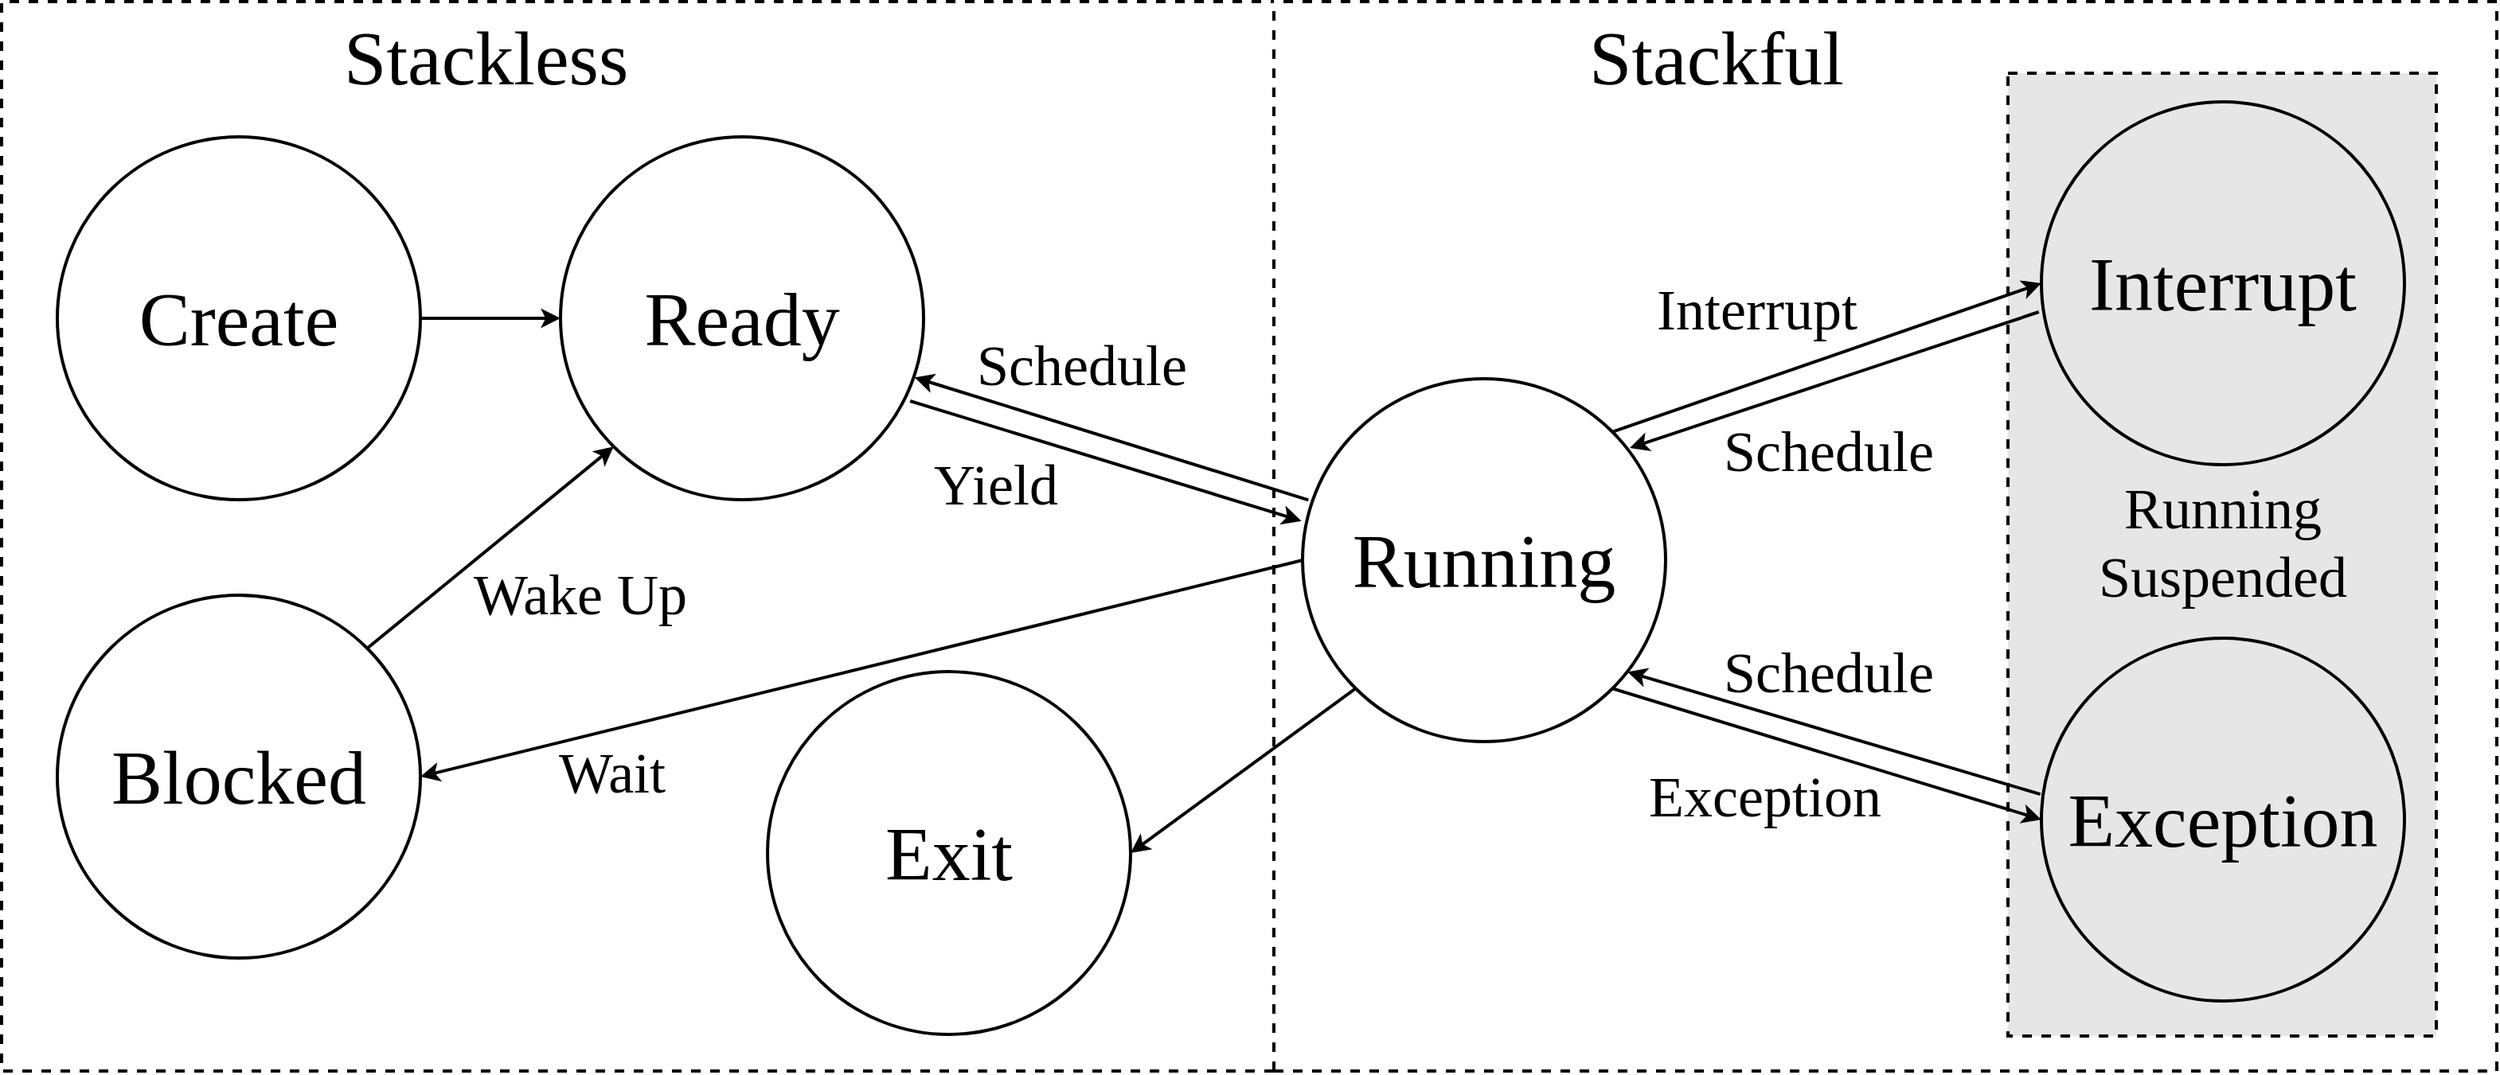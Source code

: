 <mxfile version="21.6.5" type="device">
  <diagram name="第 1 页" id="LPM2Vj5LjhQS8KYkLOUM">
    <mxGraphModel dx="3680" dy="2" grid="1" gridSize="48" guides="1" tooltips="1" connect="1" arrows="1" fold="1" page="1" pageScale="1" pageWidth="827" pageHeight="1169" math="0" shadow="0">
      <root>
        <mxCell id="0" />
        <mxCell id="1" parent="0" />
        <mxCell id="crDA0Zm2AfeQVzm_l3jU-27" value="" style="swimlane;horizontal=0;whiteSpace=wrap;html=1;startSize=768;direction=west;container=0;dashed=1;fillColor=none;strokeColor=default;fillStyle=auto;fontSize=48;fontFamily=Times New Roman;fontStyle=0;fontColor=default;swimlaneLine=1;strokeWidth=2;" parent="1" vertex="1">
          <mxGeometry x="-1615" y="1418" width="1567" height="672" as="geometry">
            <mxRectangle x="-830" y="110" width="40" height="150" as="alternateBounds" />
          </mxGeometry>
        </mxCell>
        <mxCell id="crDA0Zm2AfeQVzm_l3jU-44" style="edgeStyle=orthogonalEdgeStyle;rounded=0;orthogonalLoop=1;jettySize=auto;html=1;exitX=1;exitY=0.5;exitDx=0;exitDy=0;entryX=0;entryY=0.5;entryDx=0;entryDy=0;fontStyle=0;fontSize=48;fontColor=default;swimlaneLine=1;fontFamily=Times New Roman;strokeWidth=2;" parent="crDA0Zm2AfeQVzm_l3jU-27" source="crDA0Zm2AfeQVzm_l3jU-11" target="crDA0Zm2AfeQVzm_l3jU-10" edge="1">
          <mxGeometry relative="1" as="geometry" />
        </mxCell>
        <mxCell id="crDA0Zm2AfeQVzm_l3jU-11" value="&lt;font style=&quot;font-size: 48px;&quot;&gt;Create&lt;br style=&quot;font-size: 48px;&quot;&gt;&lt;/font&gt;" style="ellipse;whiteSpace=wrap;html=1;aspect=fixed;fillColor=none;strokeColor=#000000;strokeWidth=2;shadow=0;fontColor=default;fontStyle=0;fontSize=48;fontFamily=Times New Roman;swimlaneLine=1;" parent="crDA0Zm2AfeQVzm_l3jU-27" vertex="1">
          <mxGeometry x="35" y="85" width="228" height="228" as="geometry" />
        </mxCell>
        <mxCell id="crDA0Zm2AfeQVzm_l3jU-45" style="rounded=0;orthogonalLoop=1;jettySize=auto;html=1;exitX=1;exitY=0;exitDx=0;exitDy=0;entryX=0;entryY=1;entryDx=0;entryDy=0;fontStyle=0;fontSize=48;fontColor=default;swimlaneLine=1;fontFamily=Times New Roman;strokeWidth=2;" parent="crDA0Zm2AfeQVzm_l3jU-27" source="crDA0Zm2AfeQVzm_l3jU-13" target="crDA0Zm2AfeQVzm_l3jU-10" edge="1">
          <mxGeometry relative="1" as="geometry" />
        </mxCell>
        <mxCell id="crDA0Zm2AfeQVzm_l3jU-63" value="&lt;font style=&quot;font-size: 36px;&quot;&gt;Wake Up&lt;/font&gt;" style="edgeLabel;html=1;align=center;verticalAlign=middle;resizable=0;points=[];fontColor=default;labelBackgroundColor=none;fontFamily=Times New Roman;fontSize=36;" parent="crDA0Zm2AfeQVzm_l3jU-45" vertex="1" connectable="0">
          <mxGeometry x="0.138" y="-3" relative="1" as="geometry">
            <mxPoint x="43" y="36" as="offset" />
          </mxGeometry>
        </mxCell>
        <mxCell id="crDA0Zm2AfeQVzm_l3jU-13" value="&lt;font style=&quot;font-size: 48px;&quot;&gt;Blocked&lt;br style=&quot;font-size: 48px;&quot;&gt;&lt;/font&gt;" style="ellipse;whiteSpace=wrap;html=1;aspect=fixed;fillColor=none;strokeColor=#000000;strokeWidth=2;shadow=0;fontColor=default;fontStyle=0;fontSize=48;fontFamily=Times New Roman;swimlaneLine=1;" parent="crDA0Zm2AfeQVzm_l3jU-27" vertex="1">
          <mxGeometry x="35" y="373" width="228" height="228" as="geometry" />
        </mxCell>
        <mxCell id="crDA0Zm2AfeQVzm_l3jU-48" style="rounded=0;orthogonalLoop=1;jettySize=auto;html=1;exitX=0.963;exitY=0.728;exitDx=0;exitDy=0;entryX=-0.003;entryY=0.392;entryDx=0;entryDy=0;exitPerimeter=0;entryPerimeter=0;fontStyle=0;fontSize=48;fontColor=default;swimlaneLine=1;fontFamily=Times New Roman;strokeWidth=2;" parent="crDA0Zm2AfeQVzm_l3jU-27" source="crDA0Zm2AfeQVzm_l3jU-10" target="crDA0Zm2AfeQVzm_l3jU-9" edge="1">
          <mxGeometry relative="1" as="geometry">
            <mxPoint x="603.334" y="236.996" as="sourcePoint" />
            <mxPoint x="767.998" y="314.212" as="targetPoint" />
          </mxGeometry>
        </mxCell>
        <mxCell id="crDA0Zm2AfeQVzm_l3jU-66" value="&lt;font style=&quot;font-size: 36px;&quot;&gt;Yield&lt;/font&gt;" style="edgeLabel;html=1;align=center;verticalAlign=middle;resizable=0;points=[];labelBackgroundColor=none;fontFamily=Times New Roman;fontSize=36;" parent="crDA0Zm2AfeQVzm_l3jU-48" vertex="1" connectable="0">
          <mxGeometry x="-0.077" relative="1" as="geometry">
            <mxPoint x="-60" y="18" as="offset" />
          </mxGeometry>
        </mxCell>
        <mxCell id="crDA0Zm2AfeQVzm_l3jU-10" value="&lt;font style=&quot;font-size: 48px;&quot;&gt;Ready&lt;br style=&quot;font-size: 48px;&quot;&gt;&lt;/font&gt;" style="ellipse;whiteSpace=wrap;html=1;aspect=fixed;fillColor=none;strokeColor=#000000;strokeWidth=2;shadow=0;fontColor=default;fontStyle=0;fontSize=48;fontFamily=Times New Roman;swimlaneLine=1;" parent="crDA0Zm2AfeQVzm_l3jU-27" vertex="1">
          <mxGeometry x="351" y="85" width="228" height="228" as="geometry" />
        </mxCell>
        <mxCell id="crDA0Zm2AfeQVzm_l3jU-12" value="&lt;font style=&quot;font-size: 48px;&quot;&gt;Exit&lt;br style=&quot;font-size: 48px;&quot;&gt;&lt;/font&gt;" style="ellipse;whiteSpace=wrap;html=1;aspect=fixed;fillColor=none;strokeColor=#000000;strokeWidth=2;shadow=0;fontColor=default;fontStyle=0;fontSize=48;fontFamily=Times New Roman;swimlaneLine=1;" parent="crDA0Zm2AfeQVzm_l3jU-27" vertex="1">
          <mxGeometry x="481" y="421" width="228" height="228" as="geometry" />
        </mxCell>
        <mxCell id="crDA0Zm2AfeQVzm_l3jU-49" style="rounded=0;orthogonalLoop=1;jettySize=auto;html=1;exitX=0.016;exitY=0.334;exitDx=0;exitDy=0;entryX=0.975;entryY=0.663;entryDx=0;entryDy=0;exitPerimeter=0;entryPerimeter=0;fontStyle=0;fontSize=48;fontColor=default;swimlaneLine=1;fontFamily=Times New Roman;strokeWidth=2;" parent="crDA0Zm2AfeQVzm_l3jU-27" source="crDA0Zm2AfeQVzm_l3jU-9" target="crDA0Zm2AfeQVzm_l3jU-10" edge="1">
          <mxGeometry relative="1" as="geometry" />
        </mxCell>
        <mxCell id="crDA0Zm2AfeQVzm_l3jU-65" value="&lt;font style=&quot;font-size: 36px;&quot;&gt;Schedule&lt;/font&gt;" style="edgeLabel;html=1;align=center;verticalAlign=middle;resizable=0;points=[];labelBackgroundColor=none;fontFamily=Times New Roman;fontSize=36;" parent="crDA0Zm2AfeQVzm_l3jU-49" vertex="1" connectable="0">
          <mxGeometry x="0.451" y="-1" relative="1" as="geometry">
            <mxPoint x="36" y="-28" as="offset" />
          </mxGeometry>
        </mxCell>
        <mxCell id="crDA0Zm2AfeQVzm_l3jU-50" style="rounded=0;orthogonalLoop=1;jettySize=auto;html=1;entryX=1;entryY=0.5;entryDx=0;entryDy=0;fontStyle=0;fontSize=48;fontColor=default;swimlaneLine=1;fontFamily=Times New Roman;strokeWidth=2;exitX=0;exitY=0.5;exitDx=0;exitDy=0;" parent="crDA0Zm2AfeQVzm_l3jU-27" source="crDA0Zm2AfeQVzm_l3jU-9" target="crDA0Zm2AfeQVzm_l3jU-13" edge="1">
          <mxGeometry relative="1" as="geometry">
            <mxPoint x="764" y="336" as="sourcePoint" />
          </mxGeometry>
        </mxCell>
        <mxCell id="crDA0Zm2AfeQVzm_l3jU-64" value="&lt;font style=&quot;font-size: 36px;&quot;&gt;Wait&lt;/font&gt;" style="edgeLabel;html=1;align=center;verticalAlign=middle;resizable=0;points=[];labelBackgroundColor=none;fontFamily=Times New Roman;fontSize=36;" parent="crDA0Zm2AfeQVzm_l3jU-50" vertex="1" connectable="0">
          <mxGeometry x="0.738" relative="1" as="geometry">
            <mxPoint x="47" y="16" as="offset" />
          </mxGeometry>
        </mxCell>
        <mxCell id="crDA0Zm2AfeQVzm_l3jU-51" style="rounded=0;orthogonalLoop=1;jettySize=auto;html=1;exitX=0;exitY=1;exitDx=0;exitDy=0;entryX=1;entryY=0.5;entryDx=0;entryDy=0;fontStyle=0;fontSize=48;fontColor=default;swimlaneLine=1;fontFamily=Times New Roman;strokeWidth=2;" parent="crDA0Zm2AfeQVzm_l3jU-27" source="crDA0Zm2AfeQVzm_l3jU-9" target="crDA0Zm2AfeQVzm_l3jU-12" edge="1">
          <mxGeometry relative="1" as="geometry" />
        </mxCell>
        <mxCell id="crDA0Zm2AfeQVzm_l3jU-41" value="" style="rounded=0;whiteSpace=wrap;html=1;fillColor=#E6E6E6;dashed=1;strokeColor=default;strokeWidth=2;fontSize=48;fontFamily=Times New Roman;fontStyle=0;fontColor=default;swimlaneLine=1;" parent="crDA0Zm2AfeQVzm_l3jU-27" vertex="1">
          <mxGeometry x="1260" y="45" width="269" height="605" as="geometry" />
        </mxCell>
        <mxCell id="crDA0Zm2AfeQVzm_l3jU-52" style="rounded=0;orthogonalLoop=1;jettySize=auto;html=1;exitX=1;exitY=0;exitDx=0;exitDy=0;entryX=0;entryY=0.5;entryDx=0;entryDy=0;fontStyle=0;fontSize=48;fontColor=default;swimlaneLine=1;fontFamily=Times New Roman;strokeWidth=2;" parent="crDA0Zm2AfeQVzm_l3jU-27" source="crDA0Zm2AfeQVzm_l3jU-9" target="crDA0Zm2AfeQVzm_l3jU-8" edge="1">
          <mxGeometry relative="1" as="geometry" />
        </mxCell>
        <mxCell id="crDA0Zm2AfeQVzm_l3jU-67" value="&lt;font style=&quot;font-size: 36px;&quot;&gt;Interrupt&lt;/font&gt;" style="edgeLabel;html=1;align=center;verticalAlign=middle;resizable=0;points=[];labelBackgroundColor=none;fontFamily=Times New Roman;fontSize=36;" parent="crDA0Zm2AfeQVzm_l3jU-52" vertex="1" connectable="0">
          <mxGeometry x="0.5" y="-1" relative="1" as="geometry">
            <mxPoint x="-112" y="-7" as="offset" />
          </mxGeometry>
        </mxCell>
        <mxCell id="crDA0Zm2AfeQVzm_l3jU-9" value="&lt;font style=&quot;font-size: 48px;&quot;&gt;Running&lt;br style=&quot;font-size: 48px;&quot;&gt;&lt;/font&gt;" style="ellipse;whiteSpace=wrap;html=1;aspect=fixed;fillColor=default;strokeColor=#000000;strokeWidth=2;shadow=0;fontColor=default;fontStyle=0;fontSize=48;fontFamily=Times New Roman;swimlaneLine=1;" parent="crDA0Zm2AfeQVzm_l3jU-27" vertex="1">
          <mxGeometry x="817" y="237" width="228" height="228" as="geometry" />
        </mxCell>
        <mxCell id="crDA0Zm2AfeQVzm_l3jU-54" style="rounded=0;orthogonalLoop=1;jettySize=auto;html=1;exitX=-0.007;exitY=0.579;exitDx=0;exitDy=0;entryX=0.901;entryY=0.191;entryDx=0;entryDy=0;exitPerimeter=0;entryPerimeter=0;fontStyle=0;fontSize=48;fontColor=default;swimlaneLine=1;fontFamily=Times New Roman;strokeWidth=2;" parent="crDA0Zm2AfeQVzm_l3jU-27" source="crDA0Zm2AfeQVzm_l3jU-8" target="crDA0Zm2AfeQVzm_l3jU-9" edge="1">
          <mxGeometry relative="1" as="geometry">
            <mxPoint x="1201.0" y="189.61" as="sourcePoint" />
            <mxPoint x="1011.61" y="279" as="targetPoint" />
          </mxGeometry>
        </mxCell>
        <mxCell id="crDA0Zm2AfeQVzm_l3jU-70" value="&lt;font style=&quot;font-size: 36px;&quot;&gt;Schedule&lt;/font&gt;" style="edgeLabel;html=1;align=center;verticalAlign=middle;resizable=0;points=[];labelBackgroundColor=none;fontFamily=Times New Roman;fontSize=36;" parent="crDA0Zm2AfeQVzm_l3jU-54" vertex="1" connectable="0">
          <mxGeometry x="0.19" y="9" relative="1" as="geometry">
            <mxPoint x="17" y="28" as="offset" />
          </mxGeometry>
        </mxCell>
        <mxCell id="crDA0Zm2AfeQVzm_l3jU-55" style="rounded=0;orthogonalLoop=1;jettySize=auto;html=1;exitX=-0.003;exitY=0.43;exitDx=0;exitDy=0;entryX=0.895;entryY=0.808;entryDx=0;entryDy=0;entryPerimeter=0;exitPerimeter=0;fontStyle=0;fontSize=48;fontColor=default;swimlaneLine=1;fontFamily=Times New Roman;strokeWidth=2;" parent="crDA0Zm2AfeQVzm_l3jU-27" source="crDA0Zm2AfeQVzm_l3jU-7" target="crDA0Zm2AfeQVzm_l3jU-9" edge="1">
          <mxGeometry relative="1" as="geometry">
            <mxPoint x="1215.39" y="507.39" as="sourcePoint" />
            <mxPoint x="1026.0" y="421" as="targetPoint" />
          </mxGeometry>
        </mxCell>
        <mxCell id="crDA0Zm2AfeQVzm_l3jU-43" value="&lt;span style=&quot;font-style: normal; font-variant-ligatures: normal; font-variant-caps: normal; letter-spacing: normal; orphans: 2; text-align: center; text-indent: 0px; text-transform: none; widows: 2; word-spacing: 0px; -webkit-text-stroke-width: 0px; text-decoration-thickness: initial; text-decoration-style: initial; text-decoration-color: initial; float: none; display: inline !important; font-size: 48px;&quot;&gt;&lt;font style=&quot;font-size: 48px;&quot;&gt;Stackless&lt;/font&gt;&lt;/span&gt;" style="text;whiteSpace=wrap;html=1;fontStyle=0;labelBackgroundColor=none;fontSize=48;fontFamily=Times New Roman;fontColor=default;swimlaneLine=1;" parent="crDA0Zm2AfeQVzm_l3jU-27" vertex="1">
          <mxGeometry x="213" width="186" height="71" as="geometry" />
        </mxCell>
        <mxCell id="crDA0Zm2AfeQVzm_l3jU-42" value="&lt;span style=&quot;font-style: normal; font-variant-ligatures: normal; font-variant-caps: normal; letter-spacing: normal; orphans: 2; text-align: center; text-indent: 0px; text-transform: none; widows: 2; word-spacing: 0px; -webkit-text-stroke-width: 0px; text-decoration-thickness: initial; text-decoration-style: initial; text-decoration-color: initial; float: none; display: inline !important; font-size: 48px;&quot;&gt;&lt;font style=&quot;font-size: 48px;&quot;&gt;Stackful&lt;/font&gt;&lt;/span&gt;" style="text;whiteSpace=wrap;html=1;fontStyle=0;labelBackgroundColor=none;fontSize=48;fontFamily=Times New Roman;fontColor=default;swimlaneLine=1;" parent="crDA0Zm2AfeQVzm_l3jU-27" vertex="1">
          <mxGeometry x="995" width="180" height="71" as="geometry" />
        </mxCell>
        <mxCell id="crDA0Zm2AfeQVzm_l3jU-46" value="&lt;div style=&quot;font-size: 36px;&quot;&gt;&lt;span style=&quot;font-size: 36px; background-color: initial;&quot;&gt;Running&lt;/span&gt;&lt;/div&gt;&lt;span style=&quot;font-style: normal; font-variant-ligatures: normal; font-variant-caps: normal; letter-spacing: normal; orphans: 2; text-indent: 0px; text-transform: none; widows: 2; word-spacing: 0px; -webkit-text-stroke-width: 0px; text-decoration-thickness: initial; text-decoration-style: initial; text-decoration-color: initial; float: none; font-size: 36px; display: inline !important;&quot;&gt;&lt;div style=&quot;font-size: 36px;&quot;&gt;&lt;span style=&quot;font-size: 36px; background-color: initial;&quot;&gt;Suspended&lt;/span&gt;&lt;/div&gt;&lt;/span&gt;" style="text;whiteSpace=wrap;html=1;fontStyle=0;labelBackgroundColor=none;fontSize=36;fontFamily=Times New Roman;fontColor=default;swimlaneLine=1;align=center;" parent="crDA0Zm2AfeQVzm_l3jU-27" vertex="1">
          <mxGeometry x="1302" y="291" width="186" height="144" as="geometry" />
        </mxCell>
        <mxCell id="crDA0Zm2AfeQVzm_l3jU-71" value="&lt;font style=&quot;font-size: 36px;&quot;&gt;Schedule&lt;/font&gt;" style="edgeLabel;html=1;align=center;verticalAlign=middle;resizable=0;points=[];labelBackgroundColor=none;fontFamily=Times New Roman;fontSize=36;" parent="crDA0Zm2AfeQVzm_l3jU-27" vertex="1" connectable="0">
          <mxGeometry x="1146.998" y="422.001" as="geometry" />
        </mxCell>
        <mxCell id="crDA0Zm2AfeQVzm_l3jU-8" value="&lt;font style=&quot;font-size: 48px;&quot;&gt;Interrupt&lt;br style=&quot;font-size: 48px;&quot;&gt;&lt;/font&gt;" style="ellipse;whiteSpace=wrap;html=1;aspect=fixed;fillColor=none;strokeColor=#000000;strokeWidth=2;shadow=0;fontColor=default;fontStyle=0;fontSize=48;fontFamily=Times New Roman;swimlaneLine=1;" parent="crDA0Zm2AfeQVzm_l3jU-27" vertex="1">
          <mxGeometry x="1281" y="63" width="228" height="228" as="geometry" />
        </mxCell>
        <mxCell id="crDA0Zm2AfeQVzm_l3jU-7" value="&lt;font style=&quot;font-size: 48px;&quot;&gt;Exception&lt;br style=&quot;font-size: 48px;&quot;&gt;&lt;/font&gt;" style="ellipse;whiteSpace=wrap;html=1;aspect=fixed;fillColor=none;strokeColor=#000000;strokeWidth=2;shadow=0;fontColor=default;fontStyle=0;fontSize=48;fontFamily=Times New Roman;swimlaneLine=1;" parent="crDA0Zm2AfeQVzm_l3jU-27" vertex="1">
          <mxGeometry x="1281" y="400" width="228" height="228" as="geometry" />
        </mxCell>
        <mxCell id="crDA0Zm2AfeQVzm_l3jU-53" style="rounded=0;orthogonalLoop=1;jettySize=auto;html=1;exitX=1;exitY=1;exitDx=0;exitDy=0;entryX=0;entryY=0.5;entryDx=0;entryDy=0;fontStyle=0;fontSize=48;fontColor=default;swimlaneLine=1;fontFamily=Times New Roman;strokeWidth=2;" parent="crDA0Zm2AfeQVzm_l3jU-27" source="crDA0Zm2AfeQVzm_l3jU-9" target="crDA0Zm2AfeQVzm_l3jU-7" edge="1">
          <mxGeometry relative="1" as="geometry" />
        </mxCell>
        <mxCell id="crDA0Zm2AfeQVzm_l3jU-69" value="&lt;font style=&quot;font-size: 36px;&quot;&gt;Exception&lt;/font&gt;" style="edgeLabel;html=1;align=center;verticalAlign=middle;resizable=0;points=[];labelBackgroundColor=none;fontFamily=Times New Roman;fontSize=36;" parent="crDA0Zm2AfeQVzm_l3jU-53" vertex="1" connectable="0">
          <mxGeometry x="-0.098" y="-6" relative="1" as="geometry">
            <mxPoint x="-25" y="25" as="offset" />
          </mxGeometry>
        </mxCell>
      </root>
    </mxGraphModel>
  </diagram>
</mxfile>
